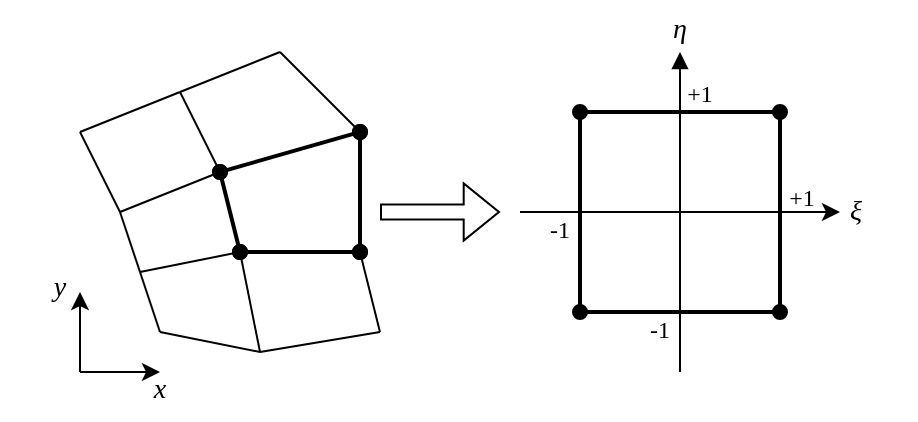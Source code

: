<mxfile version="21.6.1" type="device">
  <diagram name="Page-1" id="Yq2_fnqQwZCigOffBR_F">
    <mxGraphModel dx="878" dy="662" grid="1" gridSize="10" guides="1" tooltips="1" connect="1" arrows="1" fold="1" page="1" pageScale="1" pageWidth="850" pageHeight="1100" math="0" shadow="0">
      <root>
        <mxCell id="0" />
        <mxCell id="1" parent="0" />
        <mxCell id="-rK0FEQBATIHY5s6xn0u-2" value="" style="endArrow=none;html=1;rounded=0;" edge="1" parent="1">
          <mxGeometry width="50" height="50" relative="1" as="geometry">
            <mxPoint x="150" y="140" as="sourcePoint" />
            <mxPoint x="200" y="120" as="targetPoint" />
          </mxGeometry>
        </mxCell>
        <mxCell id="-rK0FEQBATIHY5s6xn0u-3" value="" style="endArrow=none;html=1;rounded=0;" edge="1" parent="1">
          <mxGeometry width="50" height="50" relative="1" as="geometry">
            <mxPoint x="150" y="140" as="sourcePoint" />
            <mxPoint x="170" y="180" as="targetPoint" />
          </mxGeometry>
        </mxCell>
        <mxCell id="-rK0FEQBATIHY5s6xn0u-4" value="" style="endArrow=none;html=1;rounded=0;" edge="1" parent="1">
          <mxGeometry width="50" height="50" relative="1" as="geometry">
            <mxPoint x="200" y="120" as="sourcePoint" />
            <mxPoint x="240" y="160" as="targetPoint" />
          </mxGeometry>
        </mxCell>
        <mxCell id="-rK0FEQBATIHY5s6xn0u-5" value="" style="endArrow=oval;html=1;rounded=0;startArrow=oval;startFill=1;endFill=1;strokeWidth=2;" edge="1" parent="1">
          <mxGeometry width="50" height="50" relative="1" as="geometry">
            <mxPoint x="170" y="180" as="sourcePoint" />
            <mxPoint x="240" y="160" as="targetPoint" />
          </mxGeometry>
        </mxCell>
        <mxCell id="-rK0FEQBATIHY5s6xn0u-24" value="" style="endArrow=oval;html=1;rounded=0;fontStyle=1;startArrow=oval;startFill=1;endFill=1;strokeWidth=2;" edge="1" parent="1">
          <mxGeometry width="50" height="50" relative="1" as="geometry">
            <mxPoint x="240" y="220" as="sourcePoint" />
            <mxPoint x="240" y="160" as="targetPoint" />
          </mxGeometry>
        </mxCell>
        <mxCell id="-rK0FEQBATIHY5s6xn0u-25" value="" style="endArrow=oval;html=1;rounded=0;startArrow=oval;startFill=1;endFill=1;strokeWidth=2;" edge="1" parent="1">
          <mxGeometry width="50" height="50" relative="1" as="geometry">
            <mxPoint x="180" y="220" as="sourcePoint" />
            <mxPoint x="170" y="180" as="targetPoint" />
          </mxGeometry>
        </mxCell>
        <mxCell id="-rK0FEQBATIHY5s6xn0u-26" value="" style="endArrow=oval;html=1;rounded=0;startArrow=oval;startFill=1;endFill=1;strokeWidth=2;" edge="1" parent="1">
          <mxGeometry width="50" height="50" relative="1" as="geometry">
            <mxPoint x="180" y="220" as="sourcePoint" />
            <mxPoint x="240" y="220" as="targetPoint" />
          </mxGeometry>
        </mxCell>
        <mxCell id="-rK0FEQBATIHY5s6xn0u-27" value="" style="endArrow=none;html=1;rounded=0;" edge="1" parent="1">
          <mxGeometry width="50" height="50" relative="1" as="geometry">
            <mxPoint x="120" y="200" as="sourcePoint" />
            <mxPoint x="100" y="160" as="targetPoint" />
          </mxGeometry>
        </mxCell>
        <mxCell id="-rK0FEQBATIHY5s6xn0u-28" value="" style="endArrow=none;html=1;rounded=0;" edge="1" parent="1">
          <mxGeometry width="50" height="50" relative="1" as="geometry">
            <mxPoint x="120" y="200" as="sourcePoint" />
            <mxPoint x="170" y="180" as="targetPoint" />
          </mxGeometry>
        </mxCell>
        <mxCell id="-rK0FEQBATIHY5s6xn0u-29" value="" style="endArrow=none;html=1;rounded=0;" edge="1" parent="1">
          <mxGeometry width="50" height="50" relative="1" as="geometry">
            <mxPoint x="250" y="260" as="sourcePoint" />
            <mxPoint x="240" y="220" as="targetPoint" />
          </mxGeometry>
        </mxCell>
        <mxCell id="-rK0FEQBATIHY5s6xn0u-30" value="" style="endArrow=none;html=1;rounded=0;" edge="1" parent="1">
          <mxGeometry width="50" height="50" relative="1" as="geometry">
            <mxPoint x="190" y="270" as="sourcePoint" />
            <mxPoint x="250" y="260" as="targetPoint" />
          </mxGeometry>
        </mxCell>
        <mxCell id="-rK0FEQBATIHY5s6xn0u-31" value="" style="endArrow=none;html=1;rounded=0;" edge="1" parent="1">
          <mxGeometry width="50" height="50" relative="1" as="geometry">
            <mxPoint x="100" y="160" as="sourcePoint" />
            <mxPoint x="150" y="140" as="targetPoint" />
          </mxGeometry>
        </mxCell>
        <mxCell id="-rK0FEQBATIHY5s6xn0u-32" value="" style="endArrow=none;html=1;rounded=0;" edge="1" parent="1">
          <mxGeometry width="50" height="50" relative="1" as="geometry">
            <mxPoint x="190" y="270" as="sourcePoint" />
            <mxPoint x="180" y="220" as="targetPoint" />
          </mxGeometry>
        </mxCell>
        <mxCell id="-rK0FEQBATIHY5s6xn0u-34" value="" style="endArrow=none;html=1;rounded=0;" edge="1" parent="1">
          <mxGeometry width="50" height="50" relative="1" as="geometry">
            <mxPoint x="140" y="260" as="sourcePoint" />
            <mxPoint x="130" y="230" as="targetPoint" />
          </mxGeometry>
        </mxCell>
        <mxCell id="-rK0FEQBATIHY5s6xn0u-35" value="" style="endArrow=none;html=1;rounded=0;" edge="1" parent="1">
          <mxGeometry width="50" height="50" relative="1" as="geometry">
            <mxPoint x="140" y="260" as="sourcePoint" />
            <mxPoint x="190" y="270" as="targetPoint" />
          </mxGeometry>
        </mxCell>
        <mxCell id="-rK0FEQBATIHY5s6xn0u-36" value="" style="endArrow=none;html=1;rounded=0;" edge="1" parent="1">
          <mxGeometry width="50" height="50" relative="1" as="geometry">
            <mxPoint x="130" y="230" as="sourcePoint" />
            <mxPoint x="180" y="220" as="targetPoint" />
          </mxGeometry>
        </mxCell>
        <mxCell id="-rK0FEQBATIHY5s6xn0u-37" value="" style="endArrow=none;html=1;rounded=0;" edge="1" parent="1">
          <mxGeometry width="50" height="50" relative="1" as="geometry">
            <mxPoint x="130" y="230" as="sourcePoint" />
            <mxPoint x="120" y="200" as="targetPoint" />
          </mxGeometry>
        </mxCell>
        <mxCell id="-rK0FEQBATIHY5s6xn0u-38" value="" style="shape=flexArrow;endArrow=classic;startArrow=none;html=1;rounded=0;startFill=0;startSize=4;endSize=5.552;width=7.586;" edge="1" parent="1">
          <mxGeometry width="100" height="100" relative="1" as="geometry">
            <mxPoint x="250" y="200" as="sourcePoint" />
            <mxPoint x="310" y="200" as="targetPoint" />
          </mxGeometry>
        </mxCell>
        <mxCell id="-rK0FEQBATIHY5s6xn0u-39" value="" style="endArrow=block;html=1;rounded=0;endFill=1;" edge="1" parent="1">
          <mxGeometry width="50" height="50" relative="1" as="geometry">
            <mxPoint x="400" y="280" as="sourcePoint" />
            <mxPoint x="400" y="120" as="targetPoint" />
          </mxGeometry>
        </mxCell>
        <mxCell id="-rK0FEQBATIHY5s6xn0u-40" value="" style="endArrow=none;html=1;rounded=0;endFill=0;startArrow=classic;startFill=1;" edge="1" parent="1">
          <mxGeometry width="50" height="50" relative="1" as="geometry">
            <mxPoint x="480" y="200" as="sourcePoint" />
            <mxPoint x="320" y="200" as="targetPoint" />
          </mxGeometry>
        </mxCell>
        <mxCell id="-rK0FEQBATIHY5s6xn0u-41" value="ξ" style="text;html=1;strokeColor=none;fillColor=none;align=center;verticalAlign=middle;whiteSpace=wrap;rounded=0;fontSize=14;fontStyle=2;fontFamily=Times New Roman;" vertex="1" parent="1">
          <mxGeometry x="458" y="185" width="60" height="30" as="geometry" />
        </mxCell>
        <mxCell id="-rK0FEQBATIHY5s6xn0u-43" value="η" style="text;html=1;strokeColor=none;fillColor=none;align=center;verticalAlign=middle;whiteSpace=wrap;rounded=0;fontSize=14;fontStyle=2;fontFamily=Times New Roman;" vertex="1" parent="1">
          <mxGeometry x="370" y="94" width="60" height="30" as="geometry" />
        </mxCell>
        <mxCell id="-rK0FEQBATIHY5s6xn0u-44" value="" style="rounded=0;whiteSpace=wrap;html=1;strokeWidth=2;fillColor=none;" vertex="1" parent="1">
          <mxGeometry x="350" y="150" width="100" height="100" as="geometry" />
        </mxCell>
        <mxCell id="-rK0FEQBATIHY5s6xn0u-45" value="+1" style="text;html=1;strokeColor=none;fillColor=none;align=center;verticalAlign=middle;whiteSpace=wrap;rounded=0;fontFamily=Times New Roman;fontStyle=0" vertex="1" parent="1">
          <mxGeometry x="380" y="126" width="60" height="30" as="geometry" />
        </mxCell>
        <mxCell id="-rK0FEQBATIHY5s6xn0u-46" value="+1" style="text;html=1;strokeColor=none;fillColor=none;align=center;verticalAlign=middle;whiteSpace=wrap;rounded=0;fontFamily=Times New Roman;fontStyle=0" vertex="1" parent="1">
          <mxGeometry x="431" y="178" width="60" height="30" as="geometry" />
        </mxCell>
        <mxCell id="-rK0FEQBATIHY5s6xn0u-47" value="-1" style="text;html=1;strokeColor=none;fillColor=none;align=center;verticalAlign=middle;whiteSpace=wrap;rounded=0;fontFamily=Times New Roman;fontStyle=0" vertex="1" parent="1">
          <mxGeometry x="360" y="244" width="60" height="30" as="geometry" />
        </mxCell>
        <mxCell id="-rK0FEQBATIHY5s6xn0u-48" value="-1" style="text;html=1;strokeColor=none;fillColor=none;align=center;verticalAlign=middle;whiteSpace=wrap;rounded=0;fontFamily=Times New Roman;fontStyle=0" vertex="1" parent="1">
          <mxGeometry x="310" y="194" width="60" height="30" as="geometry" />
        </mxCell>
        <mxCell id="-rK0FEQBATIHY5s6xn0u-49" value="" style="endArrow=classic;html=1;rounded=0;" edge="1" parent="1">
          <mxGeometry width="50" height="50" relative="1" as="geometry">
            <mxPoint x="100" y="280" as="sourcePoint" />
            <mxPoint x="100" y="240" as="targetPoint" />
          </mxGeometry>
        </mxCell>
        <mxCell id="-rK0FEQBATIHY5s6xn0u-50" value="" style="endArrow=classic;html=1;rounded=0;" edge="1" parent="1">
          <mxGeometry width="50" height="50" relative="1" as="geometry">
            <mxPoint x="100" y="280" as="sourcePoint" />
            <mxPoint x="140" y="280" as="targetPoint" />
          </mxGeometry>
        </mxCell>
        <mxCell id="-rK0FEQBATIHY5s6xn0u-51" value="y" style="text;html=1;strokeColor=none;fillColor=none;align=center;verticalAlign=middle;whiteSpace=wrap;rounded=0;fontSize=14;fontStyle=2;fontFamily=Times New Roman;" vertex="1" parent="1">
          <mxGeometry x="60" y="223" width="60" height="30" as="geometry" />
        </mxCell>
        <mxCell id="-rK0FEQBATIHY5s6xn0u-52" value="x" style="text;html=1;strokeColor=none;fillColor=none;align=center;verticalAlign=middle;whiteSpace=wrap;rounded=0;fontSize=14;fontStyle=2;fontFamily=Times New Roman;" vertex="1" parent="1">
          <mxGeometry x="110" y="274" width="60" height="30" as="geometry" />
        </mxCell>
        <mxCell id="-rK0FEQBATIHY5s6xn0u-53" value="" style="endArrow=oval;html=1;rounded=0;fontStyle=1;startArrow=oval;startFill=1;endFill=1;strokeWidth=2;exitX=0;exitY=1;exitDx=0;exitDy=0;" edge="1" parent="1" source="-rK0FEQBATIHY5s6xn0u-44">
          <mxGeometry width="50" height="50" relative="1" as="geometry">
            <mxPoint x="350" y="210" as="sourcePoint" />
            <mxPoint x="350" y="150" as="targetPoint" />
          </mxGeometry>
        </mxCell>
        <mxCell id="-rK0FEQBATIHY5s6xn0u-54" value="" style="endArrow=oval;html=1;rounded=0;fontStyle=1;startArrow=oval;startFill=1;endFill=1;strokeWidth=2;entryX=1;entryY=0;entryDx=0;entryDy=0;exitX=1;exitY=1;exitDx=0;exitDy=0;" edge="1" parent="1" source="-rK0FEQBATIHY5s6xn0u-44" target="-rK0FEQBATIHY5s6xn0u-44">
          <mxGeometry width="50" height="50" relative="1" as="geometry">
            <mxPoint x="260" y="240" as="sourcePoint" />
            <mxPoint x="260" y="180" as="targetPoint" />
          </mxGeometry>
        </mxCell>
      </root>
    </mxGraphModel>
  </diagram>
</mxfile>
